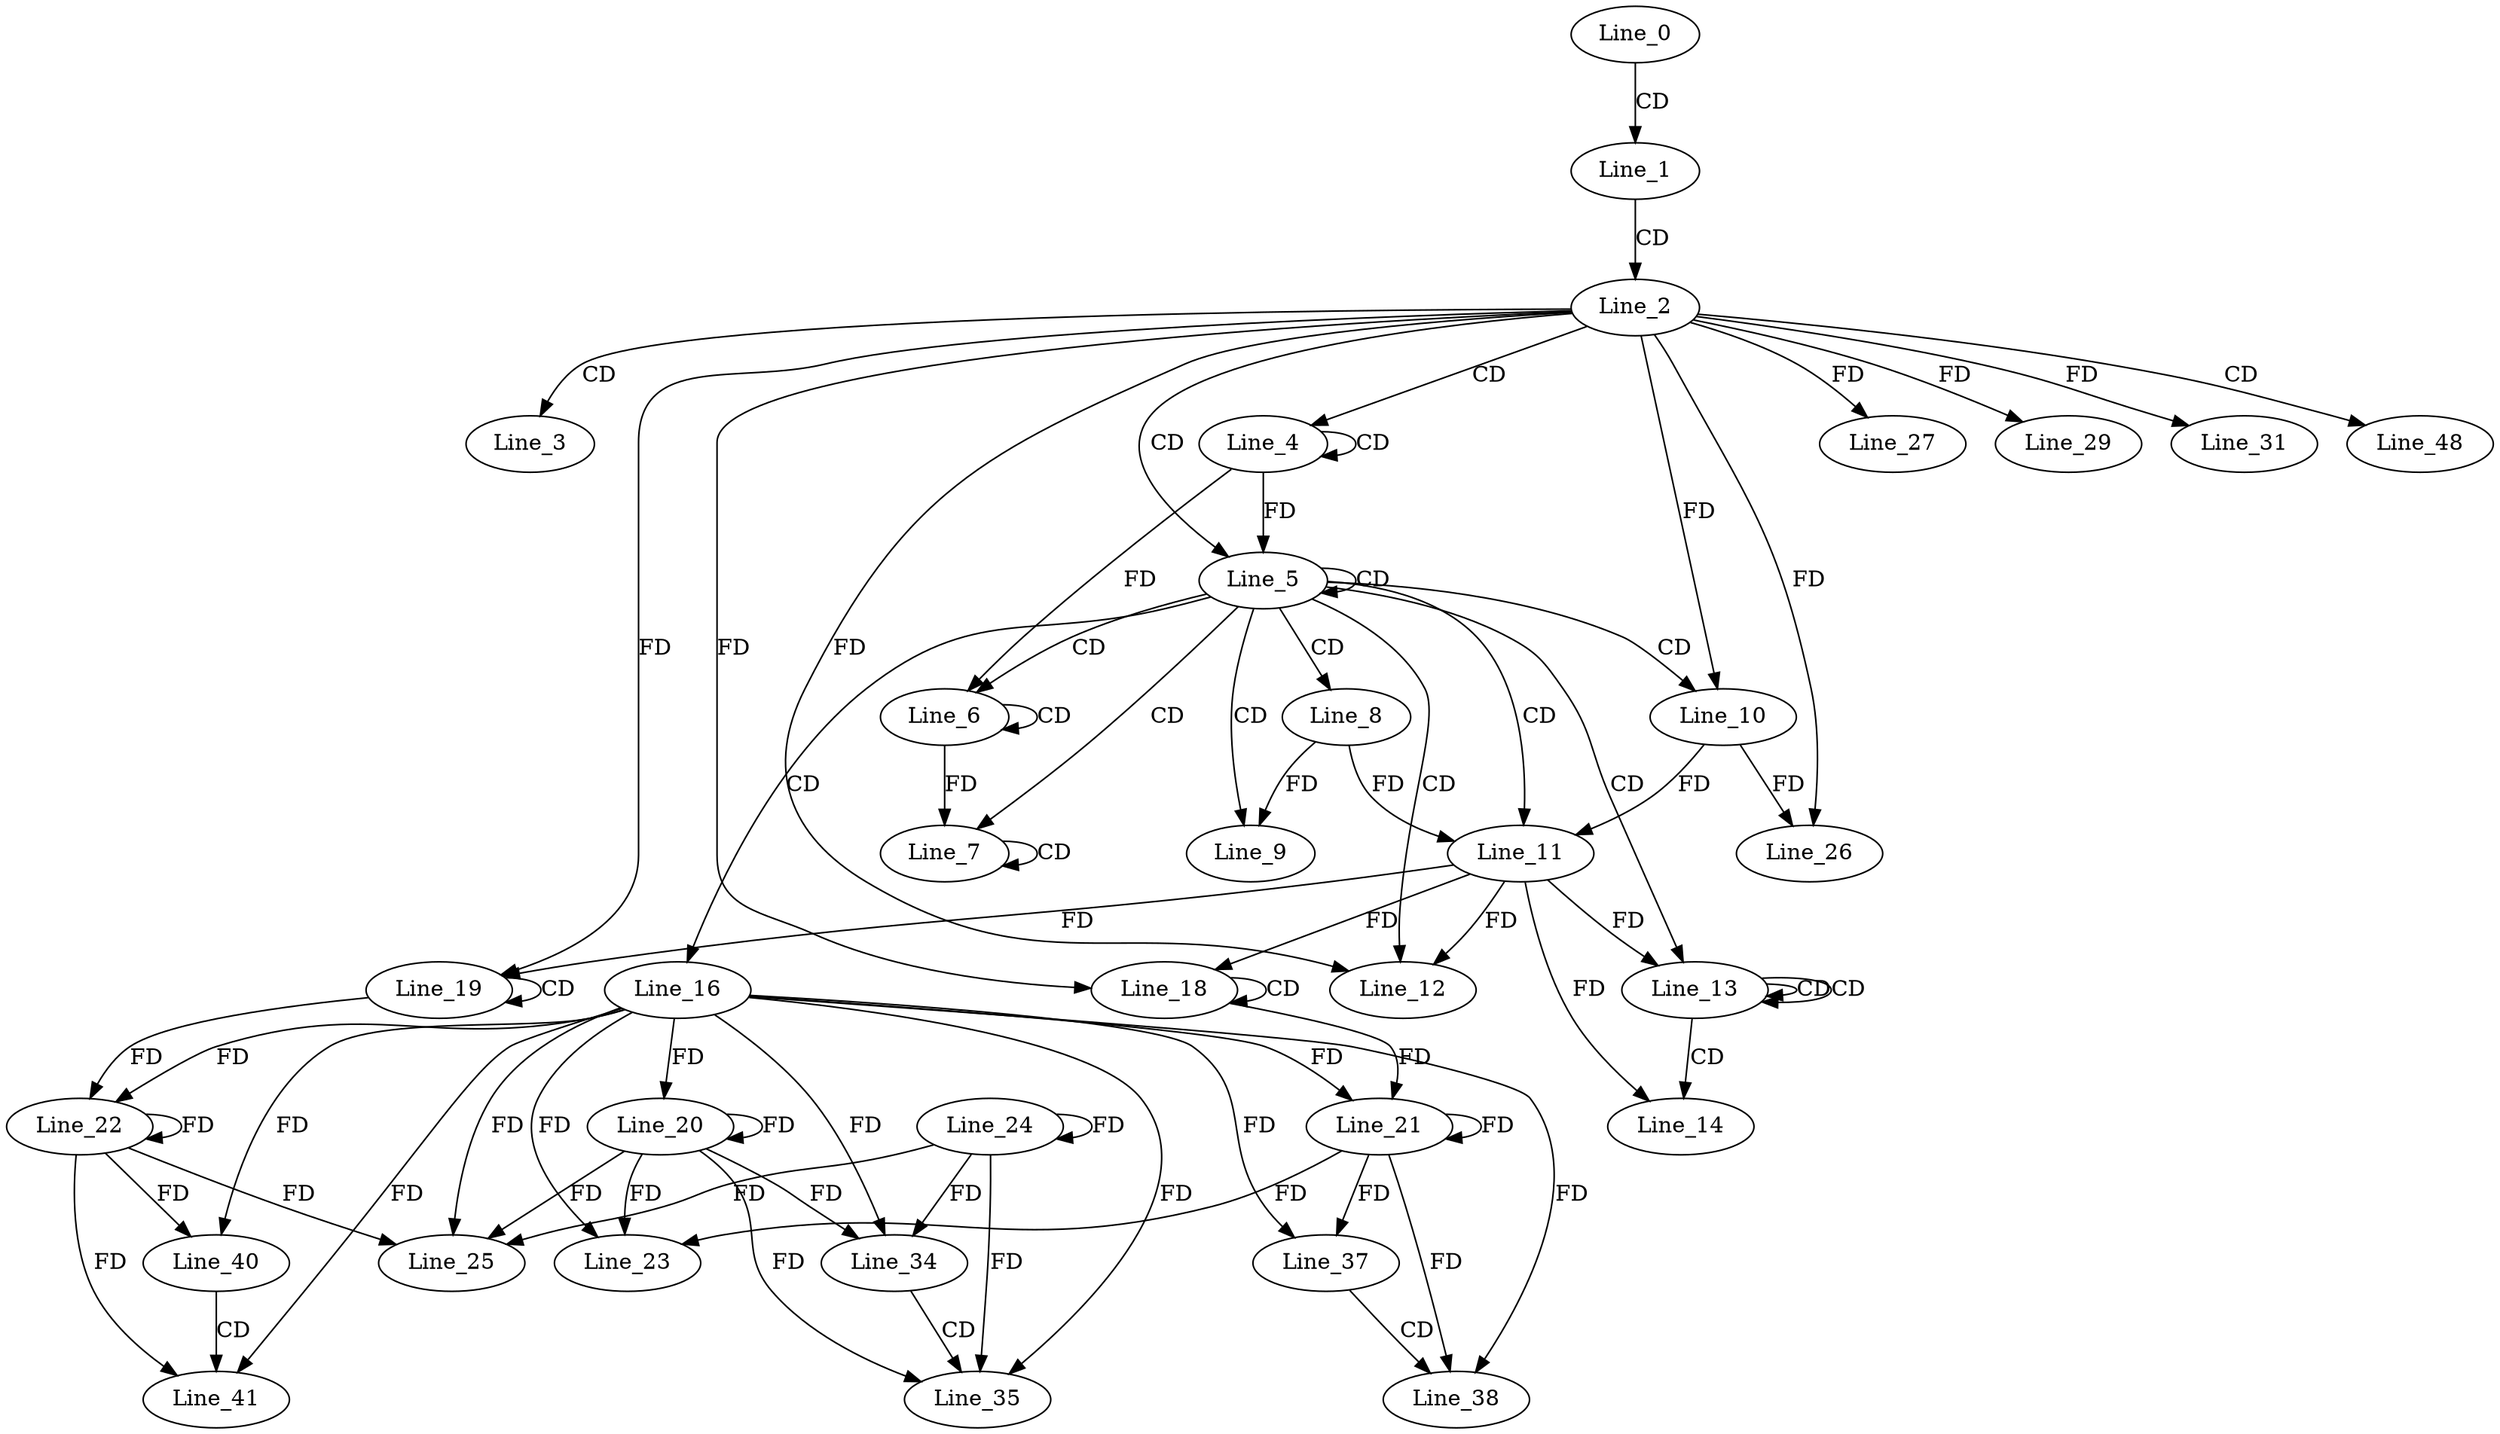 digraph G {
  Line_0;
  Line_1;
  Line_2;
  Line_3;
  Line_4;
  Line_4;
  Line_5;
  Line_5;
  Line_5;
  Line_6;
  Line_6;
  Line_7;
  Line_7;
  Line_8;
  Line_9;
  Line_10;
  Line_10;
  Line_11;
  Line_11;
  Line_12;
  Line_12;
  Line_12;
  Line_13;
  Line_13;
  Line_13;
  Line_14;
  Line_16;
  Line_18;
  Line_18;
  Line_18;
  Line_18;
  Line_18;
  Line_19;
  Line_19;
  Line_19;
  Line_19;
  Line_19;
  Line_19;
  Line_20;
  Line_20;
  Line_21;
  Line_21;
  Line_21;
  Line_22;
  Line_22;
  Line_22;
  Line_23;
  Line_23;
  Line_24;
  Line_24;
  Line_25;
  Line_25;
  Line_26;
  Line_26;
  Line_27;
  Line_29;
  Line_31;
  Line_34;
  Line_35;
  Line_37;
  Line_38;
  Line_40;
  Line_41;
  Line_48;
  Line_0 -> Line_1 [ label="CD" ];
  Line_1 -> Line_2 [ label="CD" ];
  Line_2 -> Line_3 [ label="CD" ];
  Line_2 -> Line_4 [ label="CD" ];
  Line_4 -> Line_4 [ label="CD" ];
  Line_2 -> Line_5 [ label="CD" ];
  Line_5 -> Line_5 [ label="CD" ];
  Line_4 -> Line_5 [ label="FD" ];
  Line_5 -> Line_6 [ label="CD" ];
  Line_6 -> Line_6 [ label="CD" ];
  Line_4 -> Line_6 [ label="FD" ];
  Line_5 -> Line_7 [ label="CD" ];
  Line_7 -> Line_7 [ label="CD" ];
  Line_6 -> Line_7 [ label="FD" ];
  Line_5 -> Line_8 [ label="CD" ];
  Line_5 -> Line_9 [ label="CD" ];
  Line_8 -> Line_9 [ label="FD" ];
  Line_5 -> Line_10 [ label="CD" ];
  Line_2 -> Line_10 [ label="FD" ];
  Line_5 -> Line_11 [ label="CD" ];
  Line_8 -> Line_11 [ label="FD" ];
  Line_10 -> Line_11 [ label="FD" ];
  Line_5 -> Line_12 [ label="CD" ];
  Line_2 -> Line_12 [ label="FD" ];
  Line_11 -> Line_12 [ label="FD" ];
  Line_5 -> Line_13 [ label="CD" ];
  Line_13 -> Line_13 [ label="CD" ];
  Line_13 -> Line_13 [ label="CD" ];
  Line_11 -> Line_13 [ label="FD" ];
  Line_13 -> Line_14 [ label="CD" ];
  Line_11 -> Line_14 [ label="FD" ];
  Line_5 -> Line_16 [ label="CD" ];
  Line_18 -> Line_18 [ label="CD" ];
  Line_11 -> Line_18 [ label="FD" ];
  Line_2 -> Line_18 [ label="FD" ];
  Line_19 -> Line_19 [ label="CD" ];
  Line_11 -> Line_19 [ label="FD" ];
  Line_2 -> Line_19 [ label="FD" ];
  Line_16 -> Line_20 [ label="FD" ];
  Line_20 -> Line_20 [ label="FD" ];
  Line_16 -> Line_21 [ label="FD" ];
  Line_21 -> Line_21 [ label="FD" ];
  Line_18 -> Line_21 [ label="FD" ];
  Line_16 -> Line_22 [ label="FD" ];
  Line_22 -> Line_22 [ label="FD" ];
  Line_19 -> Line_22 [ label="FD" ];
  Line_16 -> Line_23 [ label="FD" ];
  Line_21 -> Line_23 [ label="FD" ];
  Line_20 -> Line_23 [ label="FD" ];
  Line_24 -> Line_24 [ label="FD" ];
  Line_16 -> Line_25 [ label="FD" ];
  Line_22 -> Line_25 [ label="FD" ];
  Line_20 -> Line_25 [ label="FD" ];
  Line_24 -> Line_25 [ label="FD" ];
  Line_2 -> Line_26 [ label="FD" ];
  Line_10 -> Line_26 [ label="FD" ];
  Line_2 -> Line_27 [ label="FD" ];
  Line_2 -> Line_29 [ label="FD" ];
  Line_2 -> Line_31 [ label="FD" ];
  Line_16 -> Line_34 [ label="FD" ];
  Line_20 -> Line_34 [ label="FD" ];
  Line_24 -> Line_34 [ label="FD" ];
  Line_34 -> Line_35 [ label="CD" ];
  Line_16 -> Line_35 [ label="FD" ];
  Line_20 -> Line_35 [ label="FD" ];
  Line_24 -> Line_35 [ label="FD" ];
  Line_16 -> Line_37 [ label="FD" ];
  Line_21 -> Line_37 [ label="FD" ];
  Line_37 -> Line_38 [ label="CD" ];
  Line_16 -> Line_38 [ label="FD" ];
  Line_21 -> Line_38 [ label="FD" ];
  Line_16 -> Line_40 [ label="FD" ];
  Line_22 -> Line_40 [ label="FD" ];
  Line_40 -> Line_41 [ label="CD" ];
  Line_16 -> Line_41 [ label="FD" ];
  Line_22 -> Line_41 [ label="FD" ];
  Line_2 -> Line_48 [ label="CD" ];
}
